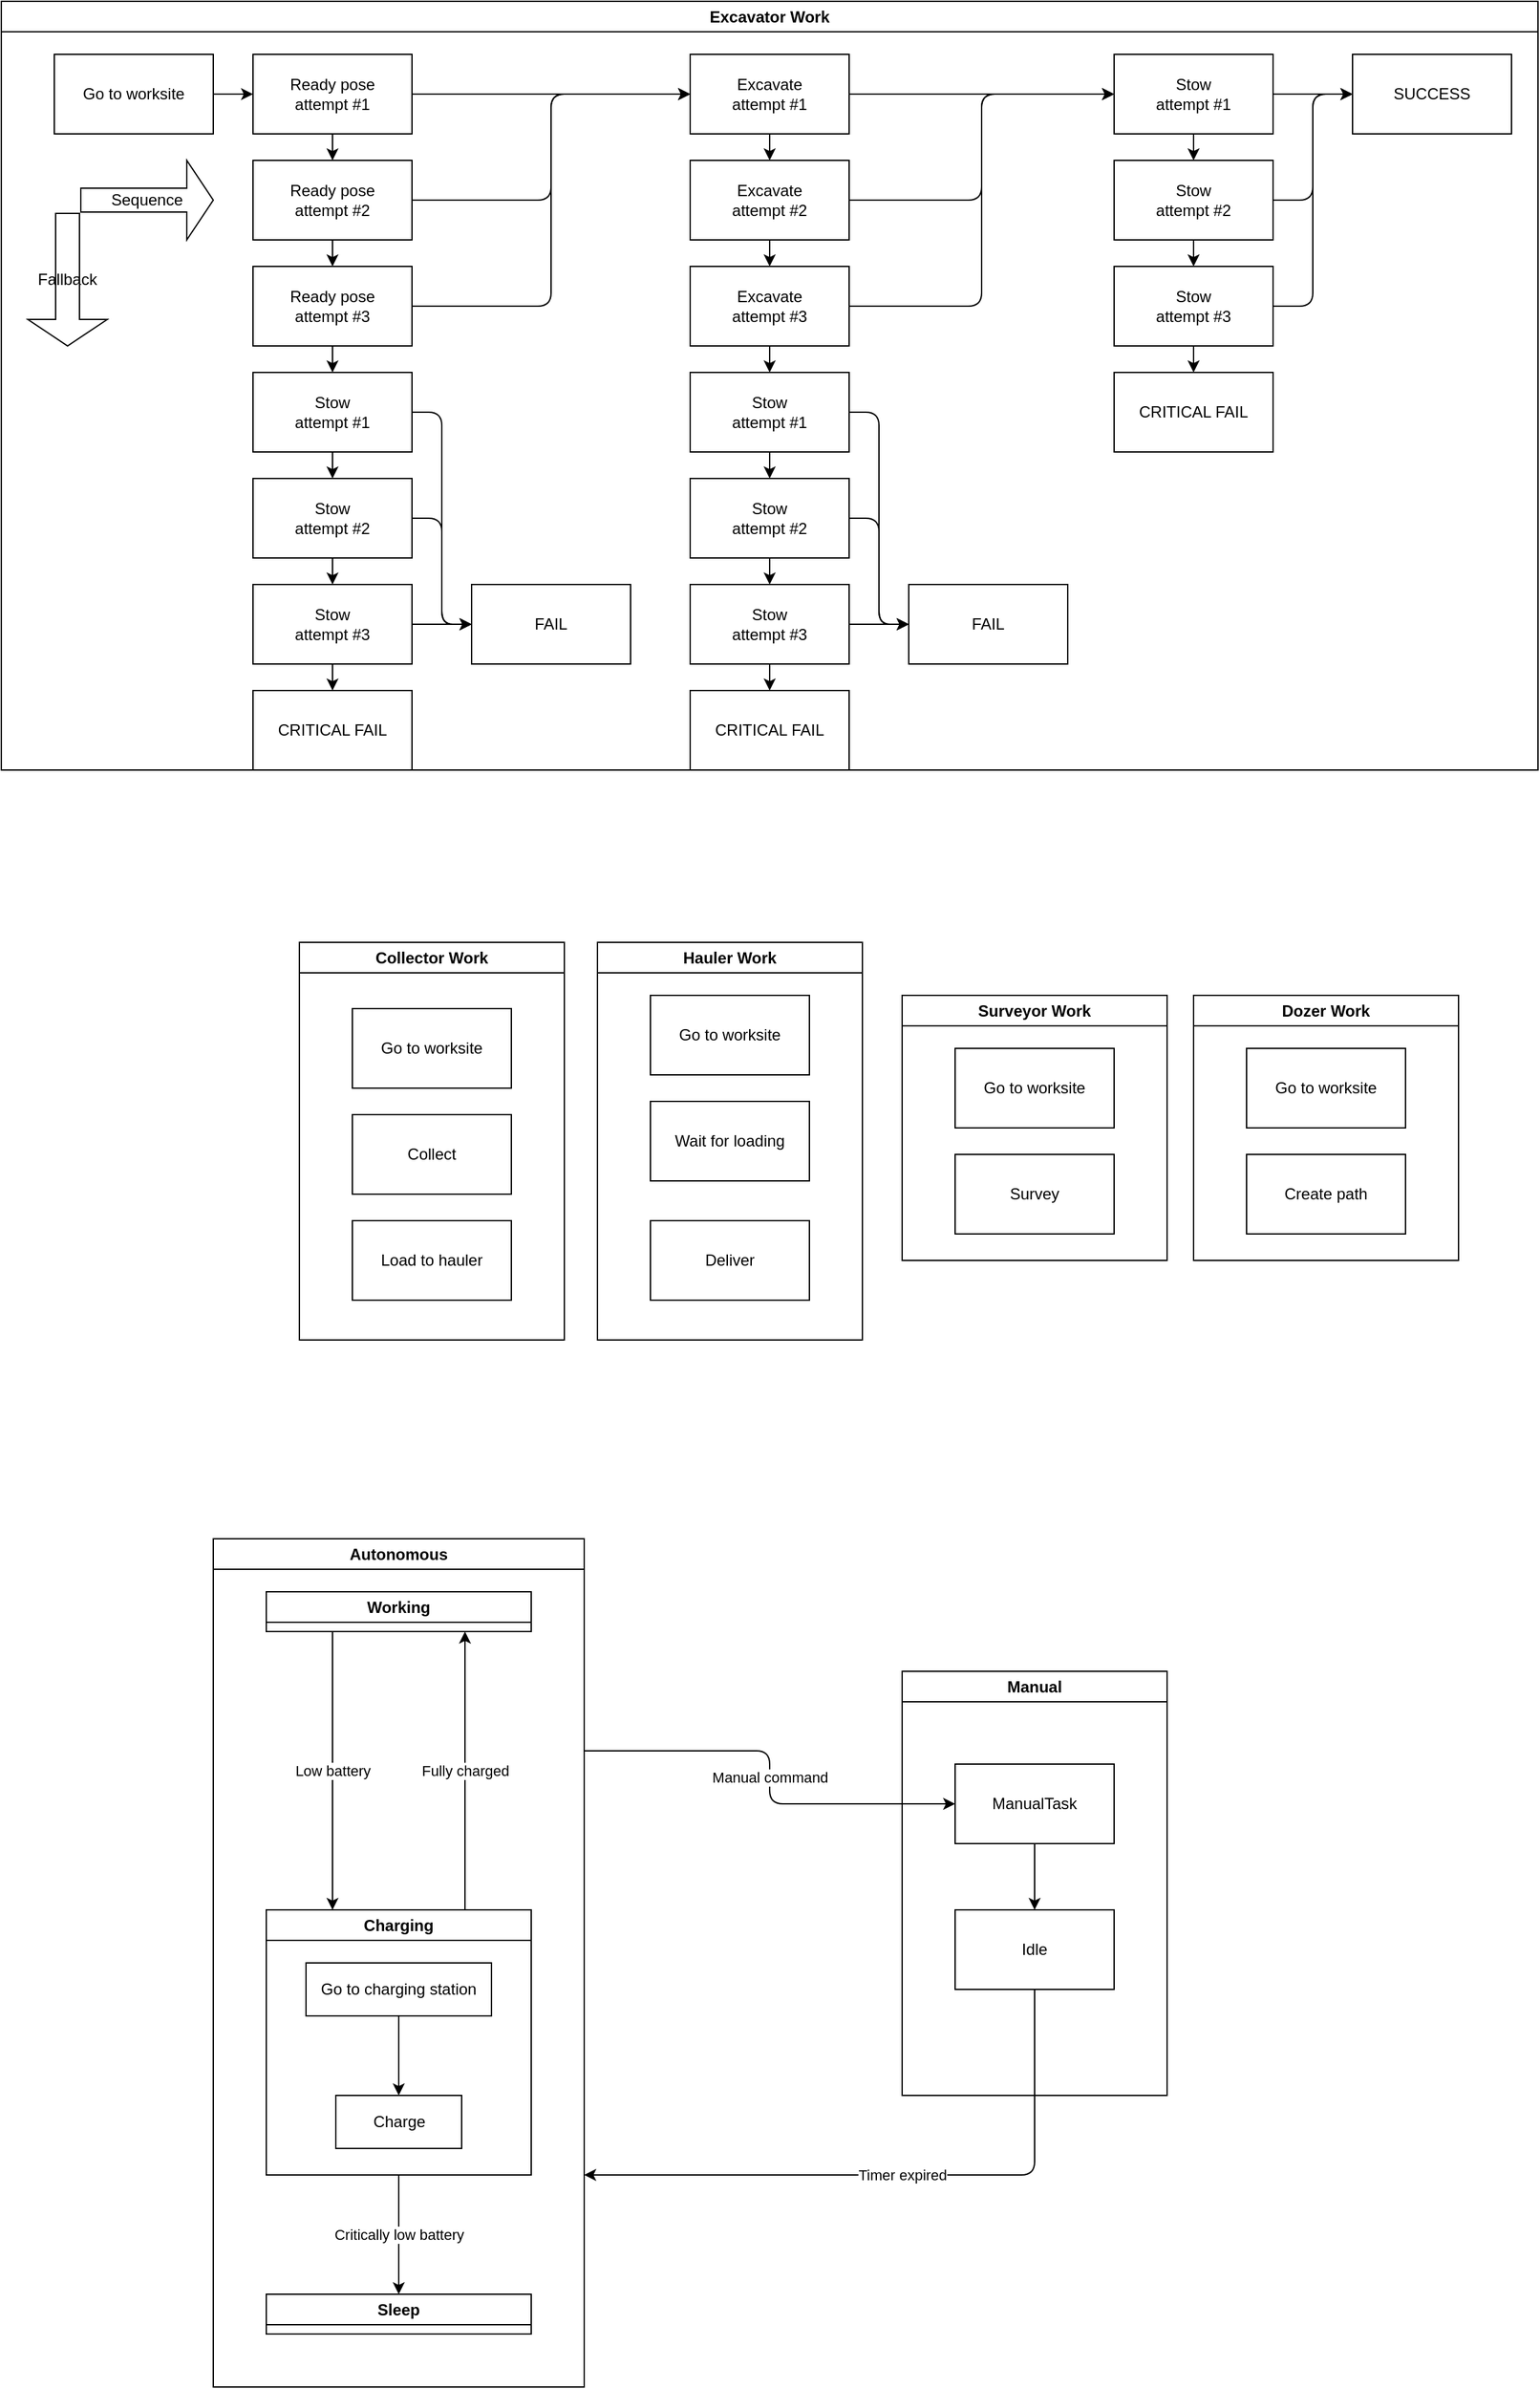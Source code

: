 <mxfile>
    <diagram id="FhbC8WeQgj-z40IkIxo9" name="Page-1">
        <mxGraphModel dx="1166" dy="1900" grid="1" gridSize="10" guides="1" tooltips="1" connect="1" arrows="1" fold="1" page="1" pageScale="1" pageWidth="850" pageHeight="1100" background="#ffffff" math="0" shadow="0">
            <root>
                <mxCell id="0"/>
                <mxCell id="1" parent="0"/>
                <mxCell id="7" value="Manual command" style="edgeStyle=orthogonalEdgeStyle;html=1;exitX=1;exitY=0.25;exitDx=0;exitDy=0;entryX=0;entryY=0.5;entryDx=0;entryDy=0;" parent="1" source="2" target="16" edge="1">
                    <mxGeometry relative="1" as="geometry"/>
                </mxCell>
                <mxCell id="2" value="Autonomous" style="swimlane;whiteSpace=wrap;html=1;" parent="1" vertex="1">
                    <mxGeometry x="160" y="120" width="280" height="640" as="geometry">
                        <mxRectangle x="320" y="70" width="90" height="30" as="alternateBounds"/>
                    </mxGeometry>
                </mxCell>
                <mxCell id="61" value="Fully charged" style="edgeStyle=orthogonalEdgeStyle;html=1;exitX=0.75;exitY=0;exitDx=0;exitDy=0;entryX=0.75;entryY=1;entryDx=0;entryDy=0;" parent="2" source="3" target="59" edge="1">
                    <mxGeometry relative="1" as="geometry"/>
                </mxCell>
                <mxCell id="126" value="Critically low battery" style="edgeStyle=orthogonalEdgeStyle;html=1;exitX=0.5;exitY=1;exitDx=0;exitDy=0;entryX=0.5;entryY=0;entryDx=0;entryDy=0;" edge="1" parent="2" source="3" target="48">
                    <mxGeometry relative="1" as="geometry"/>
                </mxCell>
                <mxCell id="3" value="Charging" style="swimlane;whiteSpace=wrap;html=1;" parent="2" vertex="1">
                    <mxGeometry x="40" y="280" width="200" height="200" as="geometry"/>
                </mxCell>
                <mxCell id="64" style="edgeStyle=orthogonalEdgeStyle;html=1;exitX=0.5;exitY=1;exitDx=0;exitDy=0;entryX=0.5;entryY=0;entryDx=0;entryDy=0;" parent="3" source="17" target="18" edge="1">
                    <mxGeometry relative="1" as="geometry"/>
                </mxCell>
                <mxCell id="17" value="Go to charging station" style="whiteSpace=wrap;html=1;" parent="3" vertex="1">
                    <mxGeometry x="30" y="40" width="140" height="40" as="geometry"/>
                </mxCell>
                <mxCell id="18" value="Charge" style="whiteSpace=wrap;html=1;" parent="3" vertex="1">
                    <mxGeometry x="52.5" y="140" width="95" height="40" as="geometry"/>
                </mxCell>
                <mxCell id="60" value="Low battery" style="edgeStyle=orthogonalEdgeStyle;html=1;exitX=0.25;exitY=1;exitDx=0;exitDy=0;entryX=0.25;entryY=0;entryDx=0;entryDy=0;" parent="2" source="59" target="3" edge="1">
                    <mxGeometry relative="1" as="geometry"/>
                </mxCell>
                <mxCell id="59" value="Working" style="swimlane;whiteSpace=wrap;html=1;" parent="2" vertex="1" collapsed="1">
                    <mxGeometry x="40" y="40" width="200" height="30" as="geometry">
                        <mxRectangle x="40" y="40" width="200" height="140" as="alternateBounds"/>
                    </mxGeometry>
                </mxCell>
                <mxCell id="48" value="Sleep" style="swimlane;whiteSpace=wrap;html=1;" parent="2" vertex="1" collapsed="1">
                    <mxGeometry x="40" y="570" width="200" height="30" as="geometry">
                        <mxRectangle x="-20" y="570" width="320" height="280" as="alternateBounds"/>
                    </mxGeometry>
                </mxCell>
                <mxCell id="9" value="Timer expired" style="edgeStyle=orthogonalEdgeStyle;html=1;exitX=0.5;exitY=1;exitDx=0;exitDy=0;entryX=1;entryY=0.75;entryDx=0;entryDy=0;" parent="1" source="55" target="2" edge="1">
                    <mxGeometry relative="1" as="geometry">
                        <Array as="points">
                            <mxPoint x="780" y="600"/>
                        </Array>
                    </mxGeometry>
                </mxCell>
                <mxCell id="4" value="Manual" style="swimlane;whiteSpace=wrap;html=1;" parent="1" vertex="1">
                    <mxGeometry x="680" y="220" width="200" height="320" as="geometry"/>
                </mxCell>
                <mxCell id="56" style="edgeStyle=none;html=1;exitX=0.5;exitY=1;exitDx=0;exitDy=0;entryX=0.5;entryY=0;entryDx=0;entryDy=0;" parent="4" source="16" target="55" edge="1">
                    <mxGeometry relative="1" as="geometry"/>
                </mxCell>
                <mxCell id="16" value="ManualTask" style="rounded=0;whiteSpace=wrap;html=1;" parent="4" vertex="1">
                    <mxGeometry x="40" y="70" width="120" height="60" as="geometry"/>
                </mxCell>
                <mxCell id="55" value="Idle" style="rounded=0;whiteSpace=wrap;html=1;" parent="4" vertex="1">
                    <mxGeometry x="40" y="180" width="120" height="60" as="geometry"/>
                </mxCell>
                <mxCell id="31" value="Excavator Work" style="swimlane;whiteSpace=wrap;html=1;" parent="1" vertex="1">
                    <mxGeometry y="-1040" width="1160" height="580" as="geometry">
                        <mxRectangle x="70" y="-1040" width="130" height="30" as="alternateBounds"/>
                    </mxGeometry>
                </mxCell>
                <mxCell id="70" style="edgeStyle=none;html=1;exitX=1;exitY=0.5;exitDx=0;exitDy=0;entryX=0;entryY=0.5;entryDx=0;entryDy=0;" edge="1" parent="31" source="32" target="33">
                    <mxGeometry relative="1" as="geometry"/>
                </mxCell>
                <mxCell id="32" value="Go to worksite" style="rounded=0;whiteSpace=wrap;html=1;" parent="31" vertex="1">
                    <mxGeometry x="40" y="40" width="120" height="60" as="geometry"/>
                </mxCell>
                <mxCell id="73" style="edgeStyle=orthogonalEdgeStyle;html=1;exitX=1;exitY=0.5;exitDx=0;exitDy=0;entryX=0;entryY=0.5;entryDx=0;entryDy=0;" edge="1" parent="31" source="33" target="66">
                    <mxGeometry relative="1" as="geometry"/>
                </mxCell>
                <mxCell id="86" style="edgeStyle=orthogonalEdgeStyle;html=1;exitX=0.5;exitY=1;exitDx=0;exitDy=0;entryX=0.5;entryY=0;entryDx=0;entryDy=0;" edge="1" parent="31" source="33" target="68">
                    <mxGeometry relative="1" as="geometry"/>
                </mxCell>
                <mxCell id="33" value="Ready pose&lt;br&gt;attempt #1" style="rounded=0;whiteSpace=wrap;html=1;" parent="31" vertex="1">
                    <mxGeometry x="190" y="40" width="120" height="60" as="geometry"/>
                </mxCell>
                <mxCell id="74" style="edgeStyle=orthogonalEdgeStyle;html=1;exitX=1;exitY=0.5;exitDx=0;exitDy=0;entryX=0;entryY=0.5;entryDx=0;entryDy=0;" edge="1" parent="31" source="66" target="67">
                    <mxGeometry relative="1" as="geometry"/>
                </mxCell>
                <mxCell id="110" style="edgeStyle=orthogonalEdgeStyle;html=1;exitX=0.5;exitY=1;exitDx=0;exitDy=0;entryX=0.5;entryY=0;entryDx=0;entryDy=0;" edge="1" parent="31" source="66" target="75">
                    <mxGeometry relative="1" as="geometry"/>
                </mxCell>
                <mxCell id="66" value="Excavate&lt;br&gt;attempt #1" style="rounded=0;whiteSpace=wrap;html=1;" vertex="1" parent="31">
                    <mxGeometry x="520" y="40" width="120" height="60" as="geometry"/>
                </mxCell>
                <mxCell id="109" style="edgeStyle=orthogonalEdgeStyle;html=1;exitX=1;exitY=0.5;exitDx=0;exitDy=0;entryX=0;entryY=0.5;entryDx=0;entryDy=0;" edge="1" parent="31" source="67" target="81">
                    <mxGeometry relative="1" as="geometry"/>
                </mxCell>
                <mxCell id="113" style="edgeStyle=orthogonalEdgeStyle;html=1;exitX=0.5;exitY=1;exitDx=0;exitDy=0;entryX=0.5;entryY=0;entryDx=0;entryDy=0;" edge="1" parent="31" source="67" target="77">
                    <mxGeometry relative="1" as="geometry"/>
                </mxCell>
                <mxCell id="67" value="Stow&lt;br&gt;attempt #1" style="rounded=0;whiteSpace=wrap;html=1;" vertex="1" parent="31">
                    <mxGeometry x="840" y="40" width="120" height="60" as="geometry"/>
                </mxCell>
                <mxCell id="87" style="edgeStyle=orthogonalEdgeStyle;html=1;exitX=0.5;exitY=1;exitDx=0;exitDy=0;entryX=0.5;entryY=0;entryDx=0;entryDy=0;" edge="1" parent="31" source="68" target="69">
                    <mxGeometry relative="1" as="geometry"/>
                </mxCell>
                <mxCell id="116" style="edgeStyle=orthogonalEdgeStyle;html=1;exitX=1;exitY=0.5;exitDx=0;exitDy=0;entryX=0;entryY=0.5;entryDx=0;entryDy=0;" edge="1" parent="31" source="68" target="66">
                    <mxGeometry relative="1" as="geometry"/>
                </mxCell>
                <mxCell id="68" value="Ready pose&lt;br&gt;attempt #2" style="rounded=0;whiteSpace=wrap;html=1;" vertex="1" parent="31">
                    <mxGeometry x="190" y="120" width="120" height="60" as="geometry"/>
                </mxCell>
                <mxCell id="89" style="edgeStyle=orthogonalEdgeStyle;html=1;exitX=0.5;exitY=1;exitDx=0;exitDy=0;entryX=0.5;entryY=0;entryDx=0;entryDy=0;" edge="1" parent="31" source="69" target="82">
                    <mxGeometry relative="1" as="geometry"/>
                </mxCell>
                <mxCell id="69" value="Ready pose&lt;br&gt;attempt #3" style="rounded=0;whiteSpace=wrap;html=1;" vertex="1" parent="31">
                    <mxGeometry x="190" y="200" width="120" height="60" as="geometry"/>
                </mxCell>
                <mxCell id="111" style="edgeStyle=orthogonalEdgeStyle;html=1;exitX=0.5;exitY=1;exitDx=0;exitDy=0;entryX=0.5;entryY=0;entryDx=0;entryDy=0;" edge="1" parent="31" source="75" target="76">
                    <mxGeometry relative="1" as="geometry"/>
                </mxCell>
                <mxCell id="118" style="edgeStyle=orthogonalEdgeStyle;html=1;exitX=1;exitY=0.5;exitDx=0;exitDy=0;entryX=0;entryY=0.5;entryDx=0;entryDy=0;" edge="1" parent="31" source="75" target="67">
                    <mxGeometry relative="1" as="geometry"/>
                </mxCell>
                <mxCell id="75" value="Excavate&lt;br&gt;attempt #2" style="rounded=0;whiteSpace=wrap;html=1;" vertex="1" parent="31">
                    <mxGeometry x="520" y="120" width="120" height="60" as="geometry"/>
                </mxCell>
                <mxCell id="112" style="edgeStyle=orthogonalEdgeStyle;html=1;exitX=0.5;exitY=1;exitDx=0;exitDy=0;entryX=0.5;entryY=0;entryDx=0;entryDy=0;" edge="1" parent="31" source="76" target="100">
                    <mxGeometry relative="1" as="geometry"/>
                </mxCell>
                <mxCell id="119" style="edgeStyle=orthogonalEdgeStyle;html=1;exitX=1;exitY=0.5;exitDx=0;exitDy=0;entryX=0;entryY=0.5;entryDx=0;entryDy=0;" edge="1" parent="31" source="76" target="67">
                    <mxGeometry relative="1" as="geometry"/>
                </mxCell>
                <mxCell id="76" value="Excavate&lt;br&gt;attempt #3" style="rounded=0;whiteSpace=wrap;html=1;" vertex="1" parent="31">
                    <mxGeometry x="520" y="200" width="120" height="60" as="geometry"/>
                </mxCell>
                <mxCell id="114" style="edgeStyle=orthogonalEdgeStyle;html=1;exitX=0.5;exitY=1;exitDx=0;exitDy=0;entryX=0.5;entryY=0;entryDx=0;entryDy=0;" edge="1" parent="31" source="77" target="78">
                    <mxGeometry relative="1" as="geometry"/>
                </mxCell>
                <mxCell id="120" style="edgeStyle=orthogonalEdgeStyle;html=1;exitX=1;exitY=0.5;exitDx=0;exitDy=0;entryX=0;entryY=0.5;entryDx=0;entryDy=0;" edge="1" parent="31" source="77" target="81">
                    <mxGeometry relative="1" as="geometry"/>
                </mxCell>
                <mxCell id="77" value="Stow&lt;br&gt;attempt #2" style="rounded=0;whiteSpace=wrap;html=1;" vertex="1" parent="31">
                    <mxGeometry x="840" y="120" width="120" height="60" as="geometry"/>
                </mxCell>
                <mxCell id="115" style="edgeStyle=orthogonalEdgeStyle;html=1;exitX=0.5;exitY=1;exitDx=0;exitDy=0;entryX=0.5;entryY=0;entryDx=0;entryDy=0;" edge="1" parent="31" source="78" target="80">
                    <mxGeometry relative="1" as="geometry"/>
                </mxCell>
                <mxCell id="78" value="Stow&lt;br&gt;attempt #3" style="rounded=0;whiteSpace=wrap;html=1;" vertex="1" parent="31">
                    <mxGeometry x="840" y="200" width="120" height="60" as="geometry"/>
                </mxCell>
                <mxCell id="80" value="CRITICAL FAIL" style="rounded=0;whiteSpace=wrap;html=1;" vertex="1" parent="31">
                    <mxGeometry x="840" y="280" width="120" height="60" as="geometry"/>
                </mxCell>
                <mxCell id="81" value="SUCCESS" style="rounded=0;whiteSpace=wrap;html=1;" vertex="1" parent="31">
                    <mxGeometry x="1020" y="40" width="120" height="60" as="geometry"/>
                </mxCell>
                <mxCell id="90" style="edgeStyle=orthogonalEdgeStyle;html=1;exitX=0.5;exitY=1;exitDx=0;exitDy=0;entryX=0.5;entryY=0;entryDx=0;entryDy=0;" edge="1" parent="31" source="82" target="83">
                    <mxGeometry relative="1" as="geometry"/>
                </mxCell>
                <mxCell id="94" style="edgeStyle=orthogonalEdgeStyle;html=1;exitX=1;exitY=0.5;exitDx=0;exitDy=0;entryX=0;entryY=0.5;entryDx=0;entryDy=0;" edge="1" parent="31" source="82" target="93">
                    <mxGeometry relative="1" as="geometry"/>
                </mxCell>
                <mxCell id="82" value="Stow&lt;br&gt;attempt #1" style="rounded=0;whiteSpace=wrap;html=1;" vertex="1" parent="31">
                    <mxGeometry x="190" y="280" width="120" height="60" as="geometry"/>
                </mxCell>
                <mxCell id="91" style="edgeStyle=orthogonalEdgeStyle;html=1;exitX=0.5;exitY=1;exitDx=0;exitDy=0;entryX=0.5;entryY=0;entryDx=0;entryDy=0;" edge="1" parent="31" source="83" target="84">
                    <mxGeometry relative="1" as="geometry"/>
                </mxCell>
                <mxCell id="96" style="edgeStyle=orthogonalEdgeStyle;html=1;exitX=1;exitY=0.5;exitDx=0;exitDy=0;entryX=0;entryY=0.5;entryDx=0;entryDy=0;" edge="1" parent="31" source="83" target="93">
                    <mxGeometry relative="1" as="geometry"/>
                </mxCell>
                <mxCell id="83" value="Stow&lt;br&gt;attempt #2" style="rounded=0;whiteSpace=wrap;html=1;" vertex="1" parent="31">
                    <mxGeometry x="190" y="360" width="120" height="60" as="geometry"/>
                </mxCell>
                <mxCell id="92" style="edgeStyle=orthogonalEdgeStyle;html=1;exitX=0.5;exitY=1;exitDx=0;exitDy=0;entryX=0.5;entryY=0;entryDx=0;entryDy=0;" edge="1" parent="31" source="84" target="85">
                    <mxGeometry relative="1" as="geometry"/>
                </mxCell>
                <mxCell id="97" style="edgeStyle=orthogonalEdgeStyle;html=1;exitX=1;exitY=0.5;exitDx=0;exitDy=0;entryX=0;entryY=0.5;entryDx=0;entryDy=0;" edge="1" parent="31" source="84" target="93">
                    <mxGeometry relative="1" as="geometry"/>
                </mxCell>
                <mxCell id="84" value="Stow&lt;br&gt;attempt #3" style="rounded=0;whiteSpace=wrap;html=1;" vertex="1" parent="31">
                    <mxGeometry x="190" y="440" width="120" height="60" as="geometry"/>
                </mxCell>
                <mxCell id="85" value="CRITICAL FAIL" style="rounded=0;whiteSpace=wrap;html=1;" vertex="1" parent="31">
                    <mxGeometry x="190" y="520" width="120" height="60" as="geometry"/>
                </mxCell>
                <mxCell id="93" value="FAIL" style="rounded=0;whiteSpace=wrap;html=1;" vertex="1" parent="31">
                    <mxGeometry x="355" y="440" width="120" height="60" as="geometry"/>
                </mxCell>
                <mxCell id="100" value="Stow&lt;br&gt;attempt #1" style="rounded=0;whiteSpace=wrap;html=1;" vertex="1" parent="31">
                    <mxGeometry x="520" y="280" width="120" height="60" as="geometry"/>
                </mxCell>
                <mxCell id="103" value="Stow&lt;br&gt;attempt #2" style="rounded=0;whiteSpace=wrap;html=1;" vertex="1" parent="31">
                    <mxGeometry x="520" y="360" width="120" height="60" as="geometry"/>
                </mxCell>
                <mxCell id="98" style="edgeStyle=orthogonalEdgeStyle;html=1;exitX=0.5;exitY=1;exitDx=0;exitDy=0;entryX=0.5;entryY=0;entryDx=0;entryDy=0;" edge="1" parent="31" source="100" target="103">
                    <mxGeometry relative="1" as="geometry"/>
                </mxCell>
                <mxCell id="106" value="Stow&lt;br&gt;attempt #3" style="rounded=0;whiteSpace=wrap;html=1;" vertex="1" parent="31">
                    <mxGeometry x="520" y="440" width="120" height="60" as="geometry"/>
                </mxCell>
                <mxCell id="101" style="edgeStyle=orthogonalEdgeStyle;html=1;exitX=0.5;exitY=1;exitDx=0;exitDy=0;entryX=0.5;entryY=0;entryDx=0;entryDy=0;" edge="1" parent="31" source="103" target="106">
                    <mxGeometry relative="1" as="geometry"/>
                </mxCell>
                <mxCell id="107" value="CRITICAL FAIL" style="rounded=0;whiteSpace=wrap;html=1;" vertex="1" parent="31">
                    <mxGeometry x="520" y="520" width="120" height="60" as="geometry"/>
                </mxCell>
                <mxCell id="104" style="edgeStyle=orthogonalEdgeStyle;html=1;exitX=0.5;exitY=1;exitDx=0;exitDy=0;entryX=0.5;entryY=0;entryDx=0;entryDy=0;" edge="1" parent="31" source="106" target="107">
                    <mxGeometry relative="1" as="geometry"/>
                </mxCell>
                <mxCell id="108" value="FAIL" style="rounded=0;whiteSpace=wrap;html=1;" vertex="1" parent="31">
                    <mxGeometry x="685" y="440" width="120" height="60" as="geometry"/>
                </mxCell>
                <mxCell id="99" style="edgeStyle=orthogonalEdgeStyle;html=1;exitX=1;exitY=0.5;exitDx=0;exitDy=0;entryX=0;entryY=0.5;entryDx=0;entryDy=0;" edge="1" parent="31" source="100" target="108">
                    <mxGeometry relative="1" as="geometry"/>
                </mxCell>
                <mxCell id="102" style="edgeStyle=orthogonalEdgeStyle;html=1;exitX=1;exitY=0.5;exitDx=0;exitDy=0;entryX=0;entryY=0.5;entryDx=0;entryDy=0;" edge="1" parent="31" source="103" target="108">
                    <mxGeometry relative="1" as="geometry"/>
                </mxCell>
                <mxCell id="105" style="edgeStyle=orthogonalEdgeStyle;html=1;exitX=1;exitY=0.5;exitDx=0;exitDy=0;entryX=0;entryY=0.5;entryDx=0;entryDy=0;" edge="1" parent="31" source="106" target="108">
                    <mxGeometry relative="1" as="geometry"/>
                </mxCell>
                <mxCell id="117" style="edgeStyle=orthogonalEdgeStyle;html=1;exitX=1;exitY=0.5;exitDx=0;exitDy=0;entryX=0;entryY=0.5;entryDx=0;entryDy=0;" edge="1" parent="31" source="69" target="66">
                    <mxGeometry relative="1" as="geometry">
                        <mxPoint x="430" y="180" as="targetPoint"/>
                    </mxGeometry>
                </mxCell>
                <mxCell id="121" style="edgeStyle=orthogonalEdgeStyle;html=1;exitX=1;exitY=0.5;exitDx=0;exitDy=0;entryX=0;entryY=0.5;entryDx=0;entryDy=0;" edge="1" parent="31" source="78" target="81">
                    <mxGeometry relative="1" as="geometry">
                        <mxPoint x="1010" y="200" as="targetPoint"/>
                    </mxGeometry>
                </mxCell>
                <mxCell id="122" value="Sequence" style="shape=singleArrow;whiteSpace=wrap;html=1;" vertex="1" parent="31">
                    <mxGeometry x="60" y="120" width="100" height="60" as="geometry"/>
                </mxCell>
                <mxCell id="123" value="Fallback" style="shape=singleArrow;direction=south;whiteSpace=wrap;html=1;" vertex="1" parent="31">
                    <mxGeometry x="20" y="160" width="60" height="100" as="geometry"/>
                </mxCell>
                <mxCell id="34" value="Collector Work" style="swimlane;whiteSpace=wrap;html=1;" parent="1" vertex="1">
                    <mxGeometry x="225" y="-330" width="200" height="300" as="geometry"/>
                </mxCell>
                <mxCell id="35" value="Go to worksite" style="rounded=0;whiteSpace=wrap;html=1;" parent="34" vertex="1">
                    <mxGeometry x="40" y="50" width="120" height="60" as="geometry"/>
                </mxCell>
                <mxCell id="36" value="Collect" style="rounded=0;whiteSpace=wrap;html=1;" parent="34" vertex="1">
                    <mxGeometry x="40" y="130" width="120" height="60" as="geometry"/>
                </mxCell>
                <mxCell id="40" value="Load to hauler" style="rounded=0;whiteSpace=wrap;html=1;" parent="34" vertex="1">
                    <mxGeometry x="40" y="210" width="120" height="60" as="geometry"/>
                </mxCell>
                <mxCell id="37" value="Hauler Work" style="swimlane;whiteSpace=wrap;html=1;" parent="1" vertex="1">
                    <mxGeometry x="450" y="-330" width="200" height="300" as="geometry"/>
                </mxCell>
                <mxCell id="38" value="Go to worksite" style="rounded=0;whiteSpace=wrap;html=1;" parent="37" vertex="1">
                    <mxGeometry x="40" y="40" width="120" height="60" as="geometry"/>
                </mxCell>
                <mxCell id="39" value="Wait for loading" style="rounded=0;whiteSpace=wrap;html=1;" parent="37" vertex="1">
                    <mxGeometry x="40" y="120" width="120" height="60" as="geometry"/>
                </mxCell>
                <mxCell id="41" value="Deliver" style="rounded=0;whiteSpace=wrap;html=1;" parent="37" vertex="1">
                    <mxGeometry x="40" y="210" width="120" height="60" as="geometry"/>
                </mxCell>
                <mxCell id="42" value="Surveyor Work" style="swimlane;whiteSpace=wrap;html=1;" parent="1" vertex="1">
                    <mxGeometry x="680" y="-290" width="200" height="200" as="geometry"/>
                </mxCell>
                <mxCell id="43" value="Go to worksite" style="rounded=0;whiteSpace=wrap;html=1;" parent="42" vertex="1">
                    <mxGeometry x="40" y="40" width="120" height="60" as="geometry"/>
                </mxCell>
                <mxCell id="44" value="Survey" style="rounded=0;whiteSpace=wrap;html=1;" parent="42" vertex="1">
                    <mxGeometry x="40" y="120" width="120" height="60" as="geometry"/>
                </mxCell>
                <mxCell id="45" value="Dozer Work" style="swimlane;whiteSpace=wrap;html=1;" parent="1" vertex="1">
                    <mxGeometry x="900" y="-290" width="200" height="200" as="geometry"/>
                </mxCell>
                <mxCell id="46" value="Go to worksite" style="rounded=0;whiteSpace=wrap;html=1;" parent="45" vertex="1">
                    <mxGeometry x="40" y="40" width="120" height="60" as="geometry"/>
                </mxCell>
                <mxCell id="47" value="Create path" style="rounded=0;whiteSpace=wrap;html=1;" parent="45" vertex="1">
                    <mxGeometry x="40" y="120" width="120" height="60" as="geometry"/>
                </mxCell>
            </root>
        </mxGraphModel>
    </diagram>
</mxfile>
